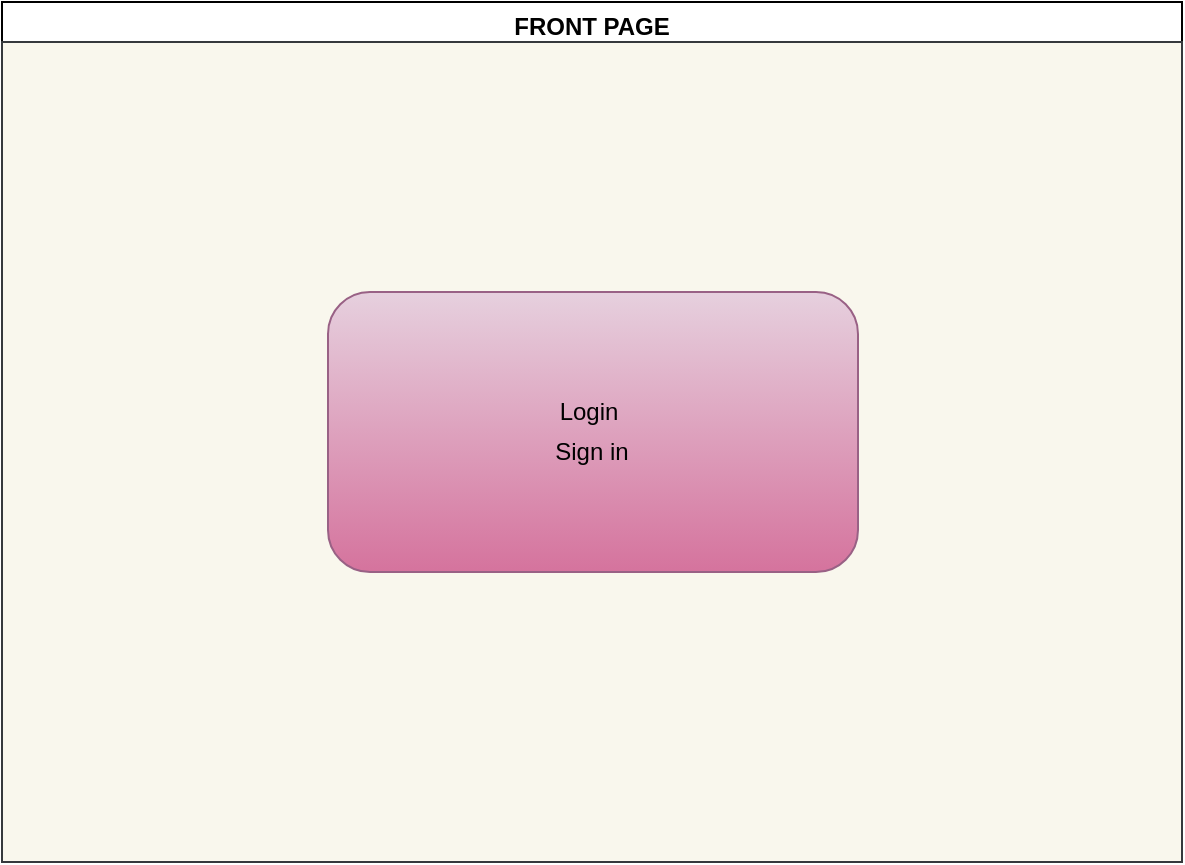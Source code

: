 <mxfile>
    <diagram id="YU_FAtd1lwgvirYSy-V-" name="Page-1">
        <mxGraphModel dx="1061" dy="722" grid="1" gridSize="10" guides="1" tooltips="1" connect="1" arrows="1" fold="1" page="1" pageScale="1" pageWidth="850" pageHeight="1100" math="0" shadow="0">
            <root>
                <mxCell id="0"/>
                <mxCell id="1" parent="0"/>
                <mxCell id="2" value="FRONT PAGE" style="swimlane;" vertex="1" parent="1">
                    <mxGeometry x="130" y="90" width="590" height="430" as="geometry"/>
                </mxCell>
                <mxCell id="7" value="" style="rounded=0;whiteSpace=wrap;html=1;fillColor=#f9f7ed;strokeColor=#36393d;" vertex="1" parent="2">
                    <mxGeometry y="20" width="590" height="410" as="geometry"/>
                </mxCell>
                <mxCell id="6" value="" style="rounded=1;whiteSpace=wrap;html=1;fillColor=#e6d0de;strokeColor=#996185;gradientColor=#d5739d;" vertex="1" parent="2">
                    <mxGeometry x="163" y="145" width="265" height="140" as="geometry"/>
                </mxCell>
                <mxCell id="4" value="Login" style="text;html=1;strokeColor=none;fillColor=none;align=center;verticalAlign=middle;whiteSpace=wrap;rounded=0;" vertex="1" parent="2">
                    <mxGeometry x="262" y="190" width="63" height="30" as="geometry"/>
                </mxCell>
                <mxCell id="5" value="Sign in" style="text;html=1;strokeColor=none;fillColor=none;align=center;verticalAlign=middle;whiteSpace=wrap;rounded=0;" vertex="1" parent="2">
                    <mxGeometry x="265" y="210" width="60" height="30" as="geometry"/>
                </mxCell>
            </root>
        </mxGraphModel>
    </diagram>
</mxfile>